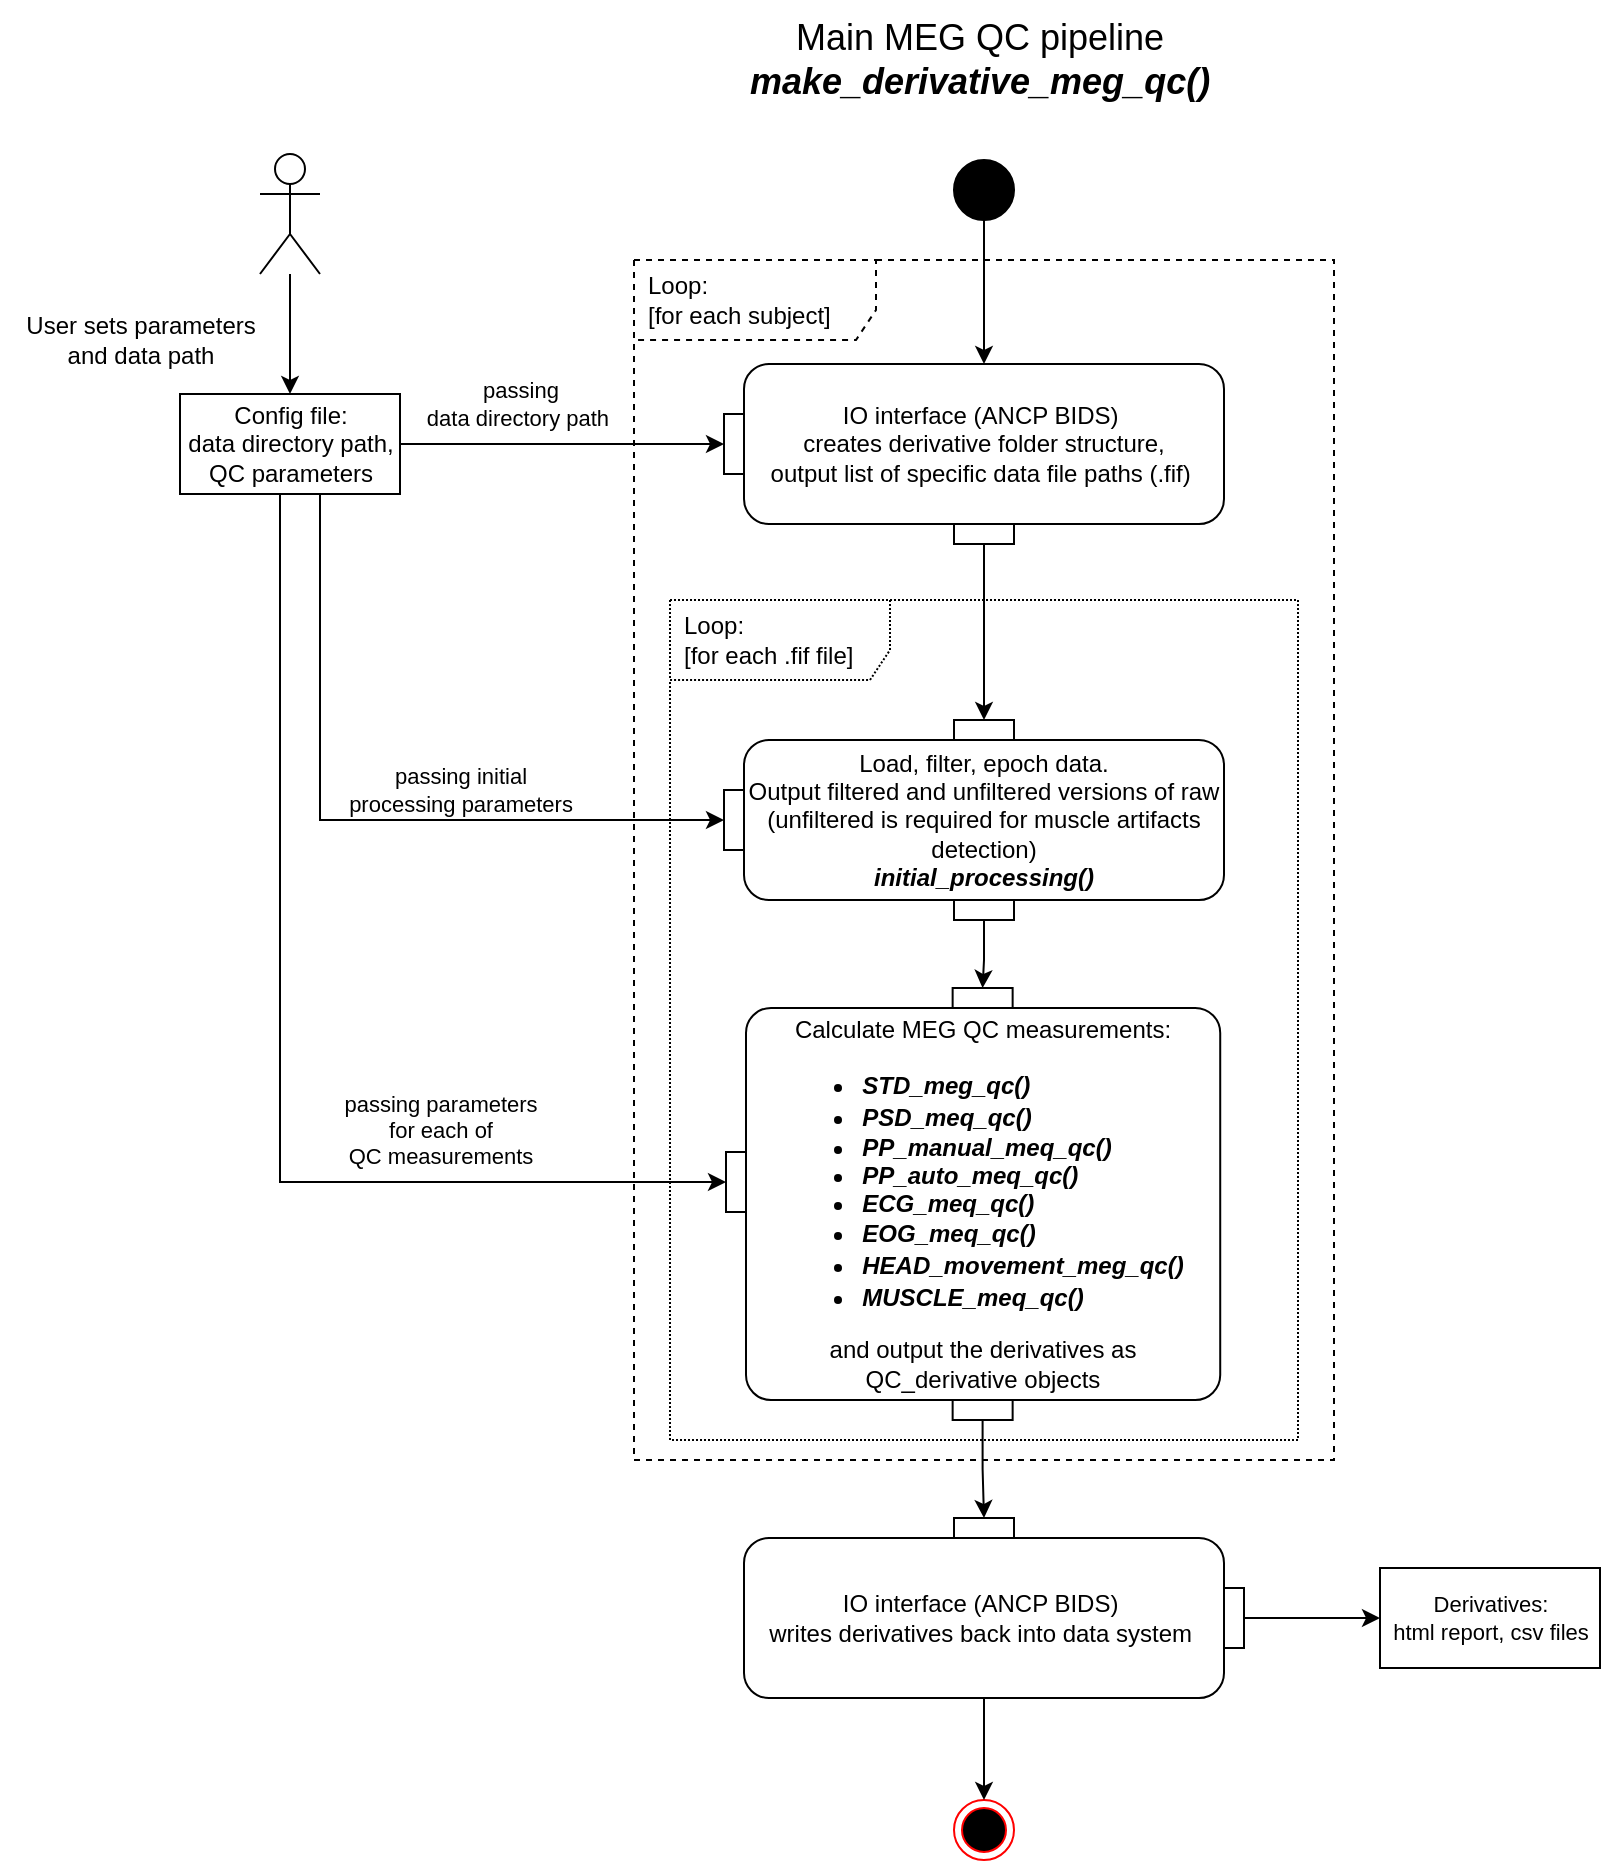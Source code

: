 <mxfile version="20.8.16" type="device"><diagram name="Page-1" id="PUbhOBLwAxsONIC4mjg5"><mxGraphModel dx="3505" dy="1597" grid="1" gridSize="10" guides="1" tooltips="1" connect="1" arrows="1" fold="1" page="0" pageScale="1" pageWidth="850" pageHeight="1100" math="0" shadow="0"><root><mxCell id="0"/><mxCell id="1" parent="0"/><mxCell id="CZnmdBV8Sf9Hk-xIZGao-2" value="Loop:&lt;br&gt;[for each .fif file]" style="shape=umlFrame;whiteSpace=wrap;html=1;width=110;height=40;boundedLbl=1;verticalAlign=middle;align=left;spacingLeft=5;dashed=1;dashPattern=1 1;" parent="1" vertex="1"><mxGeometry x="-1333" y="260" width="314" height="420" as="geometry"/></mxCell><mxCell id="9iOVFMO985ibKQIA5yUQ-1" value="Loop:&lt;br&gt;[for each subject]" style="shape=umlFrame;whiteSpace=wrap;html=1;width=121;height=40;boundedLbl=1;verticalAlign=middle;align=left;spacingLeft=5;dashed=1;" parent="1" vertex="1"><mxGeometry x="-1351" y="90" width="350" height="600" as="geometry"/></mxCell><mxCell id="z92k_c89T4PLz4YoD9Kb-3" value="" style="edgeStyle=orthogonalEdgeStyle;rounded=0;orthogonalLoop=1;jettySize=auto;html=1;" parent="1" source="z92k_c89T4PLz4YoD9Kb-1" target="z92k_c89T4PLz4YoD9Kb-2" edge="1"><mxGeometry relative="1" as="geometry"/></mxCell><mxCell id="z92k_c89T4PLz4YoD9Kb-1" value="" style="shape=umlActor;verticalLabelPosition=bottom;verticalAlign=top;html=1;outlineConnect=0;fontSize=14;" parent="1" vertex="1"><mxGeometry x="-1538" y="37" width="30" height="60" as="geometry"/></mxCell><mxCell id="z92k_c89T4PLz4YoD9Kb-11" style="edgeStyle=orthogonalEdgeStyle;rounded=0;orthogonalLoop=1;jettySize=auto;html=1;entryX=0;entryY=0.5;entryDx=0;entryDy=0;" parent="1" source="z92k_c89T4PLz4YoD9Kb-2" target="z92k_c89T4PLz4YoD9Kb-9" edge="1"><mxGeometry relative="1" as="geometry"/></mxCell><mxCell id="z92k_c89T4PLz4YoD9Kb-39" style="edgeStyle=orthogonalEdgeStyle;rounded=0;orthogonalLoop=1;jettySize=auto;html=1;entryX=0;entryY=0.5;entryDx=0;entryDy=0;fontSize=11;jumpStyle=arc;jumpSize=11;" parent="1" source="z92k_c89T4PLz4YoD9Kb-2" target="z92k_c89T4PLz4YoD9Kb-37" edge="1"><mxGeometry relative="1" as="geometry"><Array as="points"><mxPoint x="-1508" y="370"/></Array></mxGeometry></mxCell><mxCell id="z92k_c89T4PLz4YoD9Kb-40" style="edgeStyle=orthogonalEdgeStyle;rounded=0;orthogonalLoop=1;jettySize=auto;html=1;entryX=0;entryY=0.5;entryDx=0;entryDy=0;fontSize=11;jumpStyle=arc;jumpSize=11;" parent="1" source="z92k_c89T4PLz4YoD9Kb-2" target="z92k_c89T4PLz4YoD9Kb-38" edge="1"><mxGeometry relative="1" as="geometry"><Array as="points"><mxPoint x="-1528" y="551"/></Array></mxGeometry></mxCell><mxCell id="z92k_c89T4PLz4YoD9Kb-2" value="Config file:&lt;br&gt;data directory path,&lt;br&gt;QC parameters" style="html=1;" parent="1" vertex="1"><mxGeometry x="-1578" y="157" width="110" height="50" as="geometry"/></mxCell><mxCell id="z92k_c89T4PLz4YoD9Kb-4" value="User sets parameters &lt;br&gt;and data path" style="text;html=1;align=center;verticalAlign=middle;resizable=0;points=[];autosize=1;strokeColor=none;fillColor=none;" parent="1" vertex="1"><mxGeometry x="-1668" y="110" width="140" height="40" as="geometry"/></mxCell><mxCell id="z92k_c89T4PLz4YoD9Kb-10" value="" style="edgeStyle=orthogonalEdgeStyle;rounded=0;orthogonalLoop=1;jettySize=auto;html=1;" parent="1" source="z92k_c89T4PLz4YoD9Kb-5" target="z92k_c89T4PLz4YoD9Kb-7" edge="1"><mxGeometry relative="1" as="geometry"/></mxCell><mxCell id="z92k_c89T4PLz4YoD9Kb-5" value="" style="ellipse;fillColor=strokeColor;" parent="1" vertex="1"><mxGeometry x="-1191" y="40" width="30" height="30" as="geometry"/></mxCell><mxCell id="z92k_c89T4PLz4YoD9Kb-6" value="" style="group;flipH=1;" parent="1" vertex="1" connectable="0"><mxGeometry x="-1306" y="142" width="250" height="90" as="geometry"/></mxCell><mxCell id="z92k_c89T4PLz4YoD9Kb-7" value="IO interface (ANCP BIDS)&amp;nbsp;&lt;br&gt;creates derivative folder structure,&lt;br&gt;output list of specific data file paths (.fif)&amp;nbsp;" style="html=1;align=center;verticalAlign=middle;rounded=1;absoluteArcSize=1;arcSize=25;dashed=0;fontFamily=Helvetica;fontSize=12;whiteSpace=wrap;container=0;noLabel=0;imageAlign=center;" parent="z92k_c89T4PLz4YoD9Kb-6" vertex="1"><mxGeometry x="10" width="240" height="80" as="geometry"/></mxCell><mxCell id="z92k_c89T4PLz4YoD9Kb-8" value="pinOut 2" style="fontStyle=0;labelPosition=center;verticalLabelPosition=bottom;align=center;verticalAlign=top;spacingLeft=2;fontFamily=Helvetica;fontSize=12;resizable=0;container=0;noLabel=1;" parent="z92k_c89T4PLz4YoD9Kb-6" vertex="1"><mxGeometry x="115" y="80" width="30" height="10" as="geometry"/></mxCell><mxCell id="z92k_c89T4PLz4YoD9Kb-9" value="pinOut 1" style="fontStyle=0;labelPosition=right;verticalLabelPosition=middle;align=left;verticalAlign=middle;spacingLeft=2;fontFamily=Helvetica;fontSize=12;resizable=0;container=0;noLabel=1;" parent="z92k_c89T4PLz4YoD9Kb-6" vertex="1"><mxGeometry y="25" width="10" height="30" as="geometry"/></mxCell><mxCell id="z92k_c89T4PLz4YoD9Kb-12" value="" style="group" parent="1" vertex="1" connectable="0"><mxGeometry x="-1296" y="320" width="306" height="350" as="geometry"/></mxCell><mxCell id="z92k_c89T4PLz4YoD9Kb-13" value="Load, filter, epoch data.&lt;br&gt;Output filtered and unfiltered versions of raw&lt;br&gt;(unfiltered is required for muscle artifacts detection)&lt;i style=&quot;&quot;&gt;&lt;br&gt;&lt;b&gt;initial_processing()&lt;/b&gt;&lt;/i&gt;" style="html=1;align=center;verticalAlign=middle;rounded=1;absoluteArcSize=1;arcSize=25;dashed=0;fontFamily=Helvetica;fontSize=12;whiteSpace=wrap;container=0;noLabel=0;imageAlign=center;" parent="z92k_c89T4PLz4YoD9Kb-12" vertex="1"><mxGeometry y="10" width="240" height="80" as="geometry"/></mxCell><mxCell id="z92k_c89T4PLz4YoD9Kb-14" value="pinOut 2" style="fontStyle=0;labelPosition=center;verticalLabelPosition=bottom;align=center;verticalAlign=top;spacingLeft=2;fontFamily=Helvetica;fontSize=12;resizable=0;container=0;noLabel=1;" parent="z92k_c89T4PLz4YoD9Kb-12" vertex="1"><mxGeometry x="105" y="90" width="30" height="10" as="geometry"/></mxCell><mxCell id="z92k_c89T4PLz4YoD9Kb-15" value="pinIn 1" style="fontStyle=0;labelPosition=center;verticalLabelPosition=top;align=center;verticalAlign=bottom;spacingLeft=2;fontFamily=Helvetica;fontSize=12;resizable=0;container=0;noLabel=1;" parent="z92k_c89T4PLz4YoD9Kb-12" vertex="1"><mxGeometry x="105" width="30" height="10" as="geometry"/></mxCell><mxCell id="z92k_c89T4PLz4YoD9Kb-16" value="" style="edgeStyle=orthogonalEdgeStyle;rounded=0;orthogonalLoop=1;jettySize=auto;html=1;" parent="1" source="z92k_c89T4PLz4YoD9Kb-8" target="z92k_c89T4PLz4YoD9Kb-15" edge="1"><mxGeometry relative="1" as="geometry"/></mxCell><mxCell id="z92k_c89T4PLz4YoD9Kb-17" value="" style="group" parent="1" vertex="1" connectable="0"><mxGeometry x="-1295" y="430" width="246" height="230" as="geometry"/></mxCell><mxCell id="z92k_c89T4PLz4YoD9Kb-18" value="&lt;font style=&quot;font-size: 12px;&quot;&gt;Calculate MEG QC measurements:&lt;br&gt;&lt;/font&gt;&lt;ul style=&quot;border-color: var(--border-color); text-align: left; background-color: rgb(255, 255, 255);&quot;&gt;&lt;li style=&quot;border-color: var(--border-color);&quot;&gt;&lt;div style=&quot;line-height: 18px;&quot;&gt;&lt;font style=&quot;font-size: 12px;&quot;&gt;&lt;i style=&quot;&quot;&gt;&lt;b&gt;STD_meg_qc()&lt;/b&gt;&lt;/i&gt;&lt;/font&gt;&lt;/div&gt;&lt;/li&gt;&lt;li style=&quot;border-color: var(--border-color);&quot;&gt;&lt;font style=&quot;border-color: var(--border-color); font-size: 12px;&quot;&gt;&lt;i&gt;&lt;b&gt;PSD_meq_qc()&lt;/b&gt;&lt;/i&gt;&lt;/font&gt;&lt;/li&gt;&lt;li style=&quot;border-color: var(--border-color);&quot;&gt;&lt;font style=&quot;border-color: var(--border-color); font-size: 12px;&quot;&gt;&lt;i&gt;&lt;b&gt;PP_manual_meq_qc()&lt;/b&gt;&lt;/i&gt;&lt;/font&gt;&lt;/li&gt;&lt;li style=&quot;border-color: var(--border-color);&quot;&gt;&lt;font style=&quot;border-color: var(--border-color); font-size: 12px;&quot;&gt;&lt;i&gt;&lt;b&gt;PP_auto_meq_qc()&lt;/b&gt;&lt;/i&gt;&lt;/font&gt;&lt;/li&gt;&lt;li style=&quot;border-color: var(--border-color);&quot;&gt;&lt;font style=&quot;border-color: var(--border-color); font-size: 12px;&quot;&gt;&lt;i&gt;&lt;b&gt;ECG_meq_qc()&lt;/b&gt;&lt;/i&gt;&lt;/font&gt;&lt;/li&gt;&lt;li style=&quot;border-color: var(--border-color);&quot;&gt;&lt;font style=&quot;border-color: var(--border-color); font-size: 12px;&quot;&gt;&lt;i&gt;&lt;b&gt;EOG_meq_qc()&lt;/b&gt;&lt;/i&gt;&lt;/font&gt;&lt;/li&gt;&lt;li style=&quot;border-color: var(--border-color);&quot;&gt;&lt;div style=&quot;line-height: 18px;&quot;&gt;&lt;font style=&quot;font-size: 12px;&quot;&gt;&lt;i&gt;&lt;b&gt;HEAD_movement_meg_qc()&lt;/b&gt;&lt;/i&gt;&lt;/font&gt;&lt;/div&gt;&lt;/li&gt;&lt;li style=&quot;border-color: var(--border-color);&quot;&gt;&lt;font style=&quot;border-color: var(--border-color); font-size: 12px;&quot;&gt;&lt;i style=&quot;&quot;&gt;&lt;b&gt;MUSCLE_meq_qc()&lt;/b&gt;&lt;/i&gt;&lt;/font&gt;&lt;/li&gt;&lt;/ul&gt;&lt;font style=&quot;font-size: 12px;&quot;&gt;and output the derivatives as &lt;br&gt;QC_derivative objects&lt;/font&gt;" style="html=1;align=center;verticalAlign=middle;rounded=1;absoluteArcSize=1;arcSize=25;dashed=0;fontFamily=Helvetica;fontSize=12;whiteSpace=wrap;container=0;noLabel=0;imageAlign=center;" parent="z92k_c89T4PLz4YoD9Kb-17" vertex="1"><mxGeometry y="33.952" width="237.108" height="196.048" as="geometry"/></mxCell><mxCell id="z92k_c89T4PLz4YoD9Kb-19" value="pinOut 2" style="fontStyle=0;labelPosition=center;verticalLabelPosition=bottom;align=center;verticalAlign=top;spacingLeft=2;fontFamily=Helvetica;fontSize=12;resizable=0;container=0;noLabel=1;" parent="z92k_c89T4PLz4YoD9Kb-17" vertex="1"><mxGeometry x="103.32" y="230.0" width="30" height="10" as="geometry"/></mxCell><mxCell id="z92k_c89T4PLz4YoD9Kb-21" value="pinIn 1" style="fontStyle=0;labelPosition=center;verticalLabelPosition=top;align=center;verticalAlign=bottom;spacingLeft=2;fontFamily=Helvetica;fontSize=12;resizable=0;container=0;noLabel=1;" parent="z92k_c89T4PLz4YoD9Kb-17" vertex="1"><mxGeometry x="103.32" y="24.0" width="30" height="10" as="geometry"/></mxCell><mxCell id="z92k_c89T4PLz4YoD9Kb-23" value="" style="edgeStyle=orthogonalEdgeStyle;rounded=0;orthogonalLoop=1;jettySize=auto;html=1;fontSize=11;" parent="1" source="z92k_c89T4PLz4YoD9Kb-14" target="z92k_c89T4PLz4YoD9Kb-21" edge="1"><mxGeometry relative="1" as="geometry"/></mxCell><mxCell id="z92k_c89T4PLz4YoD9Kb-28" value="" style="group;fontSize=11;flipH=1;" parent="1" vertex="1" connectable="0"><mxGeometry x="-1296" y="719.0" width="250" height="100" as="geometry"/></mxCell><mxCell id="z92k_c89T4PLz4YoD9Kb-29" value="IO interface (ANCP BIDS)&amp;nbsp;&lt;br style=&quot;border-color: var(--border-color);&quot;&gt;writes derivatives back into data system&amp;nbsp;" style="html=1;align=center;verticalAlign=middle;rounded=1;absoluteArcSize=1;arcSize=25;dashed=0;fontFamily=Helvetica;fontSize=12;whiteSpace=wrap;container=0;noLabel=0;imageAlign=center;" parent="z92k_c89T4PLz4YoD9Kb-28" vertex="1"><mxGeometry y="10" width="240" height="80" as="geometry"/></mxCell><mxCell id="z92k_c89T4PLz4YoD9Kb-31" value="pinIn 2" style="fontStyle=0;labelPosition=left;verticalLabelPosition=middle;align=right;verticalAlign=middle;spacingLeft=2;fontFamily=Helvetica;fontSize=12;flipH=0;resizable=0;container=0;noLabel=1;" parent="z92k_c89T4PLz4YoD9Kb-28" vertex="1"><mxGeometry x="240" y="35" width="10" height="30" as="geometry"/></mxCell><mxCell id="z92k_c89T4PLz4YoD9Kb-32" value="pinIn 1" style="fontStyle=0;labelPosition=center;verticalLabelPosition=top;align=center;verticalAlign=bottom;spacingLeft=2;fontFamily=Helvetica;fontSize=12;resizable=0;container=0;noLabel=1;" parent="z92k_c89T4PLz4YoD9Kb-28" vertex="1"><mxGeometry x="105" width="30" height="10" as="geometry"/></mxCell><mxCell id="z92k_c89T4PLz4YoD9Kb-33" value="" style="edgeStyle=orthogonalEdgeStyle;rounded=0;orthogonalLoop=1;jettySize=auto;html=1;fontSize=11;" parent="1" source="z92k_c89T4PLz4YoD9Kb-19" target="z92k_c89T4PLz4YoD9Kb-32" edge="1"><mxGeometry relative="1" as="geometry"/></mxCell><mxCell id="z92k_c89T4PLz4YoD9Kb-37" value="pinIn 2" style="fontStyle=0;labelPosition=left;verticalLabelPosition=middle;align=right;verticalAlign=middle;spacingLeft=2;fontFamily=Helvetica;fontSize=12;flipH=0;resizable=0;container=0;noLabel=1;" parent="1" vertex="1"><mxGeometry x="-1306" y="355.0" width="10" height="30" as="geometry"/></mxCell><mxCell id="z92k_c89T4PLz4YoD9Kb-38" value="pinIn 2" style="fontStyle=0;labelPosition=left;verticalLabelPosition=middle;align=right;verticalAlign=middle;spacingLeft=2;fontFamily=Helvetica;fontSize=12;flipH=0;resizable=0;container=0;noLabel=1;" parent="1" vertex="1"><mxGeometry x="-1305" y="536.0" width="10" height="30" as="geometry"/></mxCell><mxCell id="z92k_c89T4PLz4YoD9Kb-41" value="passing&lt;br&gt;data directory path&amp;nbsp;" style="text;html=1;align=center;verticalAlign=middle;resizable=0;points=[];autosize=1;strokeColor=none;fillColor=none;fontSize=11;" parent="1" vertex="1"><mxGeometry x="-1468" y="142" width="120" height="40" as="geometry"/></mxCell><mxCell id="z92k_c89T4PLz4YoD9Kb-42" value="passing initial &lt;br&gt;processing parameters" style="text;html=1;align=center;verticalAlign=middle;resizable=0;points=[];autosize=1;strokeColor=none;fillColor=none;fontSize=11;" parent="1" vertex="1"><mxGeometry x="-1508" y="335" width="140" height="40" as="geometry"/></mxCell><mxCell id="z92k_c89T4PLz4YoD9Kb-43" value="passing parameters &lt;br&gt;for each of &lt;br&gt;QC measurements" style="text;html=1;align=center;verticalAlign=middle;resizable=0;points=[];autosize=1;strokeColor=none;fillColor=none;fontSize=11;" parent="1" vertex="1"><mxGeometry x="-1508" y="500" width="120" height="50" as="geometry"/></mxCell><mxCell id="z92k_c89T4PLz4YoD9Kb-44" value="" style="ellipse;html=1;shape=endState;fillColor=#000000;strokeColor=#ff0000;fontSize=11;" parent="1" vertex="1"><mxGeometry x="-1191" y="860" width="30" height="30" as="geometry"/></mxCell><mxCell id="z92k_c89T4PLz4YoD9Kb-45" value="" style="edgeStyle=orthogonalEdgeStyle;rounded=0;orthogonalLoop=1;jettySize=auto;html=1;fontSize=11;exitX=0.5;exitY=1;exitDx=0;exitDy=0;" parent="1" source="z92k_c89T4PLz4YoD9Kb-29" target="z92k_c89T4PLz4YoD9Kb-44" edge="1"><mxGeometry relative="1" as="geometry"><mxPoint x="-1176" y="819.0" as="sourcePoint"/></mxGeometry></mxCell><mxCell id="z92k_c89T4PLz4YoD9Kb-46" value="Derivatives: &lt;br&gt;html report, csv files" style="html=1;fontSize=11;" parent="1" vertex="1"><mxGeometry x="-978" y="744" width="110" height="50" as="geometry"/></mxCell><mxCell id="z92k_c89T4PLz4YoD9Kb-47" value="" style="edgeStyle=orthogonalEdgeStyle;rounded=0;orthogonalLoop=1;jettySize=auto;html=1;fontSize=11;" parent="1" source="z92k_c89T4PLz4YoD9Kb-31" target="z92k_c89T4PLz4YoD9Kb-46" edge="1"><mxGeometry relative="1" as="geometry"/></mxCell><mxCell id="z92k_c89T4PLz4YoD9Kb-48" value="&lt;font style=&quot;font-size: 18px;&quot;&gt;Main MEG QC pipeline&amp;nbsp;&lt;br&gt;&lt;b&gt;&lt;i&gt;make_derivative_meg_qc()&amp;nbsp;&lt;/i&gt;&lt;/b&gt;&lt;/font&gt;" style="text;html=1;align=center;verticalAlign=middle;resizable=0;points=[];autosize=1;strokeColor=none;fillColor=none;fontSize=11;" parent="1" vertex="1"><mxGeometry x="-1306" y="-40" width="260" height="60" as="geometry"/></mxCell></root></mxGraphModel></diagram></mxfile>
